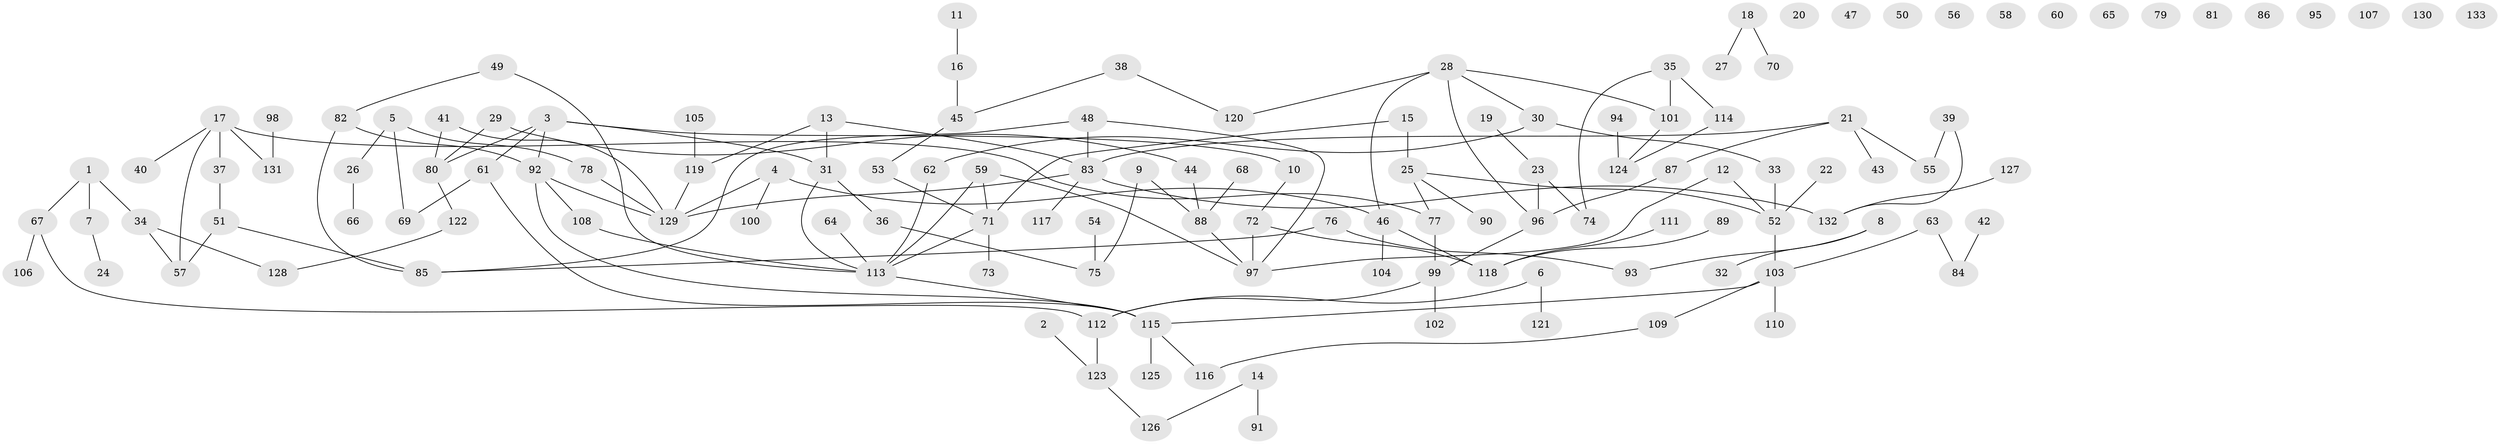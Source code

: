 // coarse degree distribution, {0: 0.189873417721519, 4: 0.10126582278481013, 1: 0.2911392405063291, 2: 0.22784810126582278, 3: 0.02531645569620253, 5: 0.10126582278481013, 8: 0.012658227848101266, 6: 0.0379746835443038, 7: 0.012658227848101266}
// Generated by graph-tools (version 1.1) at 2025/43/03/04/25 21:43:34]
// undirected, 133 vertices, 147 edges
graph export_dot {
graph [start="1"]
  node [color=gray90,style=filled];
  1;
  2;
  3;
  4;
  5;
  6;
  7;
  8;
  9;
  10;
  11;
  12;
  13;
  14;
  15;
  16;
  17;
  18;
  19;
  20;
  21;
  22;
  23;
  24;
  25;
  26;
  27;
  28;
  29;
  30;
  31;
  32;
  33;
  34;
  35;
  36;
  37;
  38;
  39;
  40;
  41;
  42;
  43;
  44;
  45;
  46;
  47;
  48;
  49;
  50;
  51;
  52;
  53;
  54;
  55;
  56;
  57;
  58;
  59;
  60;
  61;
  62;
  63;
  64;
  65;
  66;
  67;
  68;
  69;
  70;
  71;
  72;
  73;
  74;
  75;
  76;
  77;
  78;
  79;
  80;
  81;
  82;
  83;
  84;
  85;
  86;
  87;
  88;
  89;
  90;
  91;
  92;
  93;
  94;
  95;
  96;
  97;
  98;
  99;
  100;
  101;
  102;
  103;
  104;
  105;
  106;
  107;
  108;
  109;
  110;
  111;
  112;
  113;
  114;
  115;
  116;
  117;
  118;
  119;
  120;
  121;
  122;
  123;
  124;
  125;
  126;
  127;
  128;
  129;
  130;
  131;
  132;
  133;
  1 -- 7;
  1 -- 34;
  1 -- 67;
  2 -- 123;
  3 -- 10;
  3 -- 31;
  3 -- 61;
  3 -- 80;
  3 -- 92;
  4 -- 46;
  4 -- 100;
  4 -- 129;
  5 -- 26;
  5 -- 69;
  5 -- 78;
  6 -- 112;
  6 -- 121;
  7 -- 24;
  8 -- 32;
  8 -- 93;
  9 -- 75;
  9 -- 88;
  10 -- 72;
  11 -- 16;
  12 -- 52;
  12 -- 97;
  13 -- 31;
  13 -- 83;
  13 -- 119;
  14 -- 91;
  14 -- 126;
  15 -- 25;
  15 -- 71;
  16 -- 45;
  17 -- 37;
  17 -- 40;
  17 -- 57;
  17 -- 77;
  17 -- 131;
  18 -- 27;
  18 -- 70;
  19 -- 23;
  21 -- 43;
  21 -- 55;
  21 -- 83;
  21 -- 87;
  22 -- 52;
  23 -- 74;
  23 -- 96;
  25 -- 52;
  25 -- 77;
  25 -- 90;
  26 -- 66;
  28 -- 30;
  28 -- 46;
  28 -- 96;
  28 -- 101;
  28 -- 120;
  29 -- 44;
  29 -- 80;
  30 -- 33;
  30 -- 62;
  31 -- 36;
  31 -- 113;
  33 -- 52;
  34 -- 57;
  34 -- 128;
  35 -- 74;
  35 -- 101;
  35 -- 114;
  36 -- 75;
  37 -- 51;
  38 -- 45;
  38 -- 120;
  39 -- 55;
  39 -- 132;
  41 -- 80;
  41 -- 129;
  42 -- 84;
  44 -- 88;
  45 -- 53;
  46 -- 104;
  46 -- 118;
  48 -- 83;
  48 -- 85;
  48 -- 97;
  49 -- 82;
  49 -- 113;
  51 -- 57;
  51 -- 85;
  52 -- 103;
  53 -- 71;
  54 -- 75;
  59 -- 71;
  59 -- 97;
  59 -- 113;
  61 -- 69;
  61 -- 115;
  62 -- 113;
  63 -- 84;
  63 -- 103;
  64 -- 113;
  67 -- 106;
  67 -- 112;
  68 -- 88;
  71 -- 73;
  71 -- 113;
  72 -- 97;
  72 -- 118;
  76 -- 85;
  76 -- 93;
  77 -- 99;
  78 -- 129;
  80 -- 122;
  82 -- 85;
  82 -- 92;
  83 -- 117;
  83 -- 129;
  83 -- 132;
  87 -- 96;
  88 -- 97;
  89 -- 118;
  92 -- 108;
  92 -- 115;
  92 -- 129;
  94 -- 124;
  96 -- 99;
  98 -- 131;
  99 -- 102;
  99 -- 112;
  101 -- 124;
  103 -- 109;
  103 -- 110;
  103 -- 115;
  105 -- 119;
  108 -- 113;
  109 -- 116;
  111 -- 118;
  112 -- 123;
  113 -- 115;
  114 -- 124;
  115 -- 116;
  115 -- 125;
  119 -- 129;
  122 -- 128;
  123 -- 126;
  127 -- 132;
}
